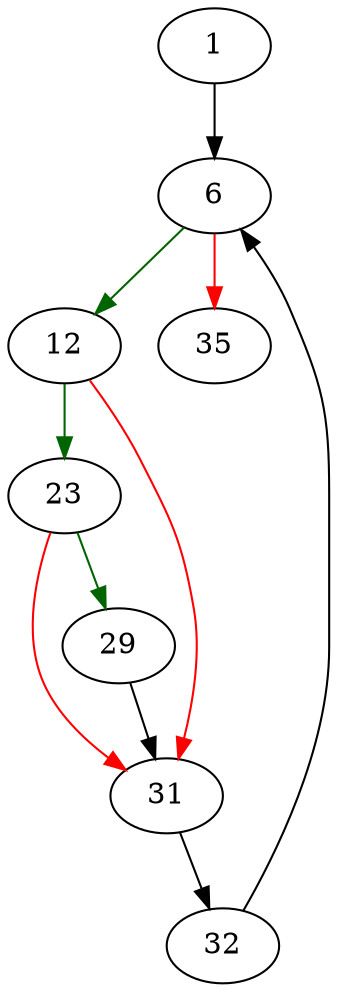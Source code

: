 strict digraph "btreeEnterAll" {
	// Node definitions.
	1 [entry=true];
	6;
	12;
	35;
	23;
	31;
	29;
	32;

	// Edge definitions.
	1 -> 6;
	6 -> 12 [
		color=darkgreen
		cond=true
	];
	6 -> 35 [
		color=red
		cond=false
	];
	12 -> 23 [
		color=darkgreen
		cond=true
	];
	12 -> 31 [
		color=red
		cond=false
	];
	23 -> 31 [
		color=red
		cond=false
	];
	23 -> 29 [
		color=darkgreen
		cond=true
	];
	31 -> 32;
	29 -> 31;
	32 -> 6;
}